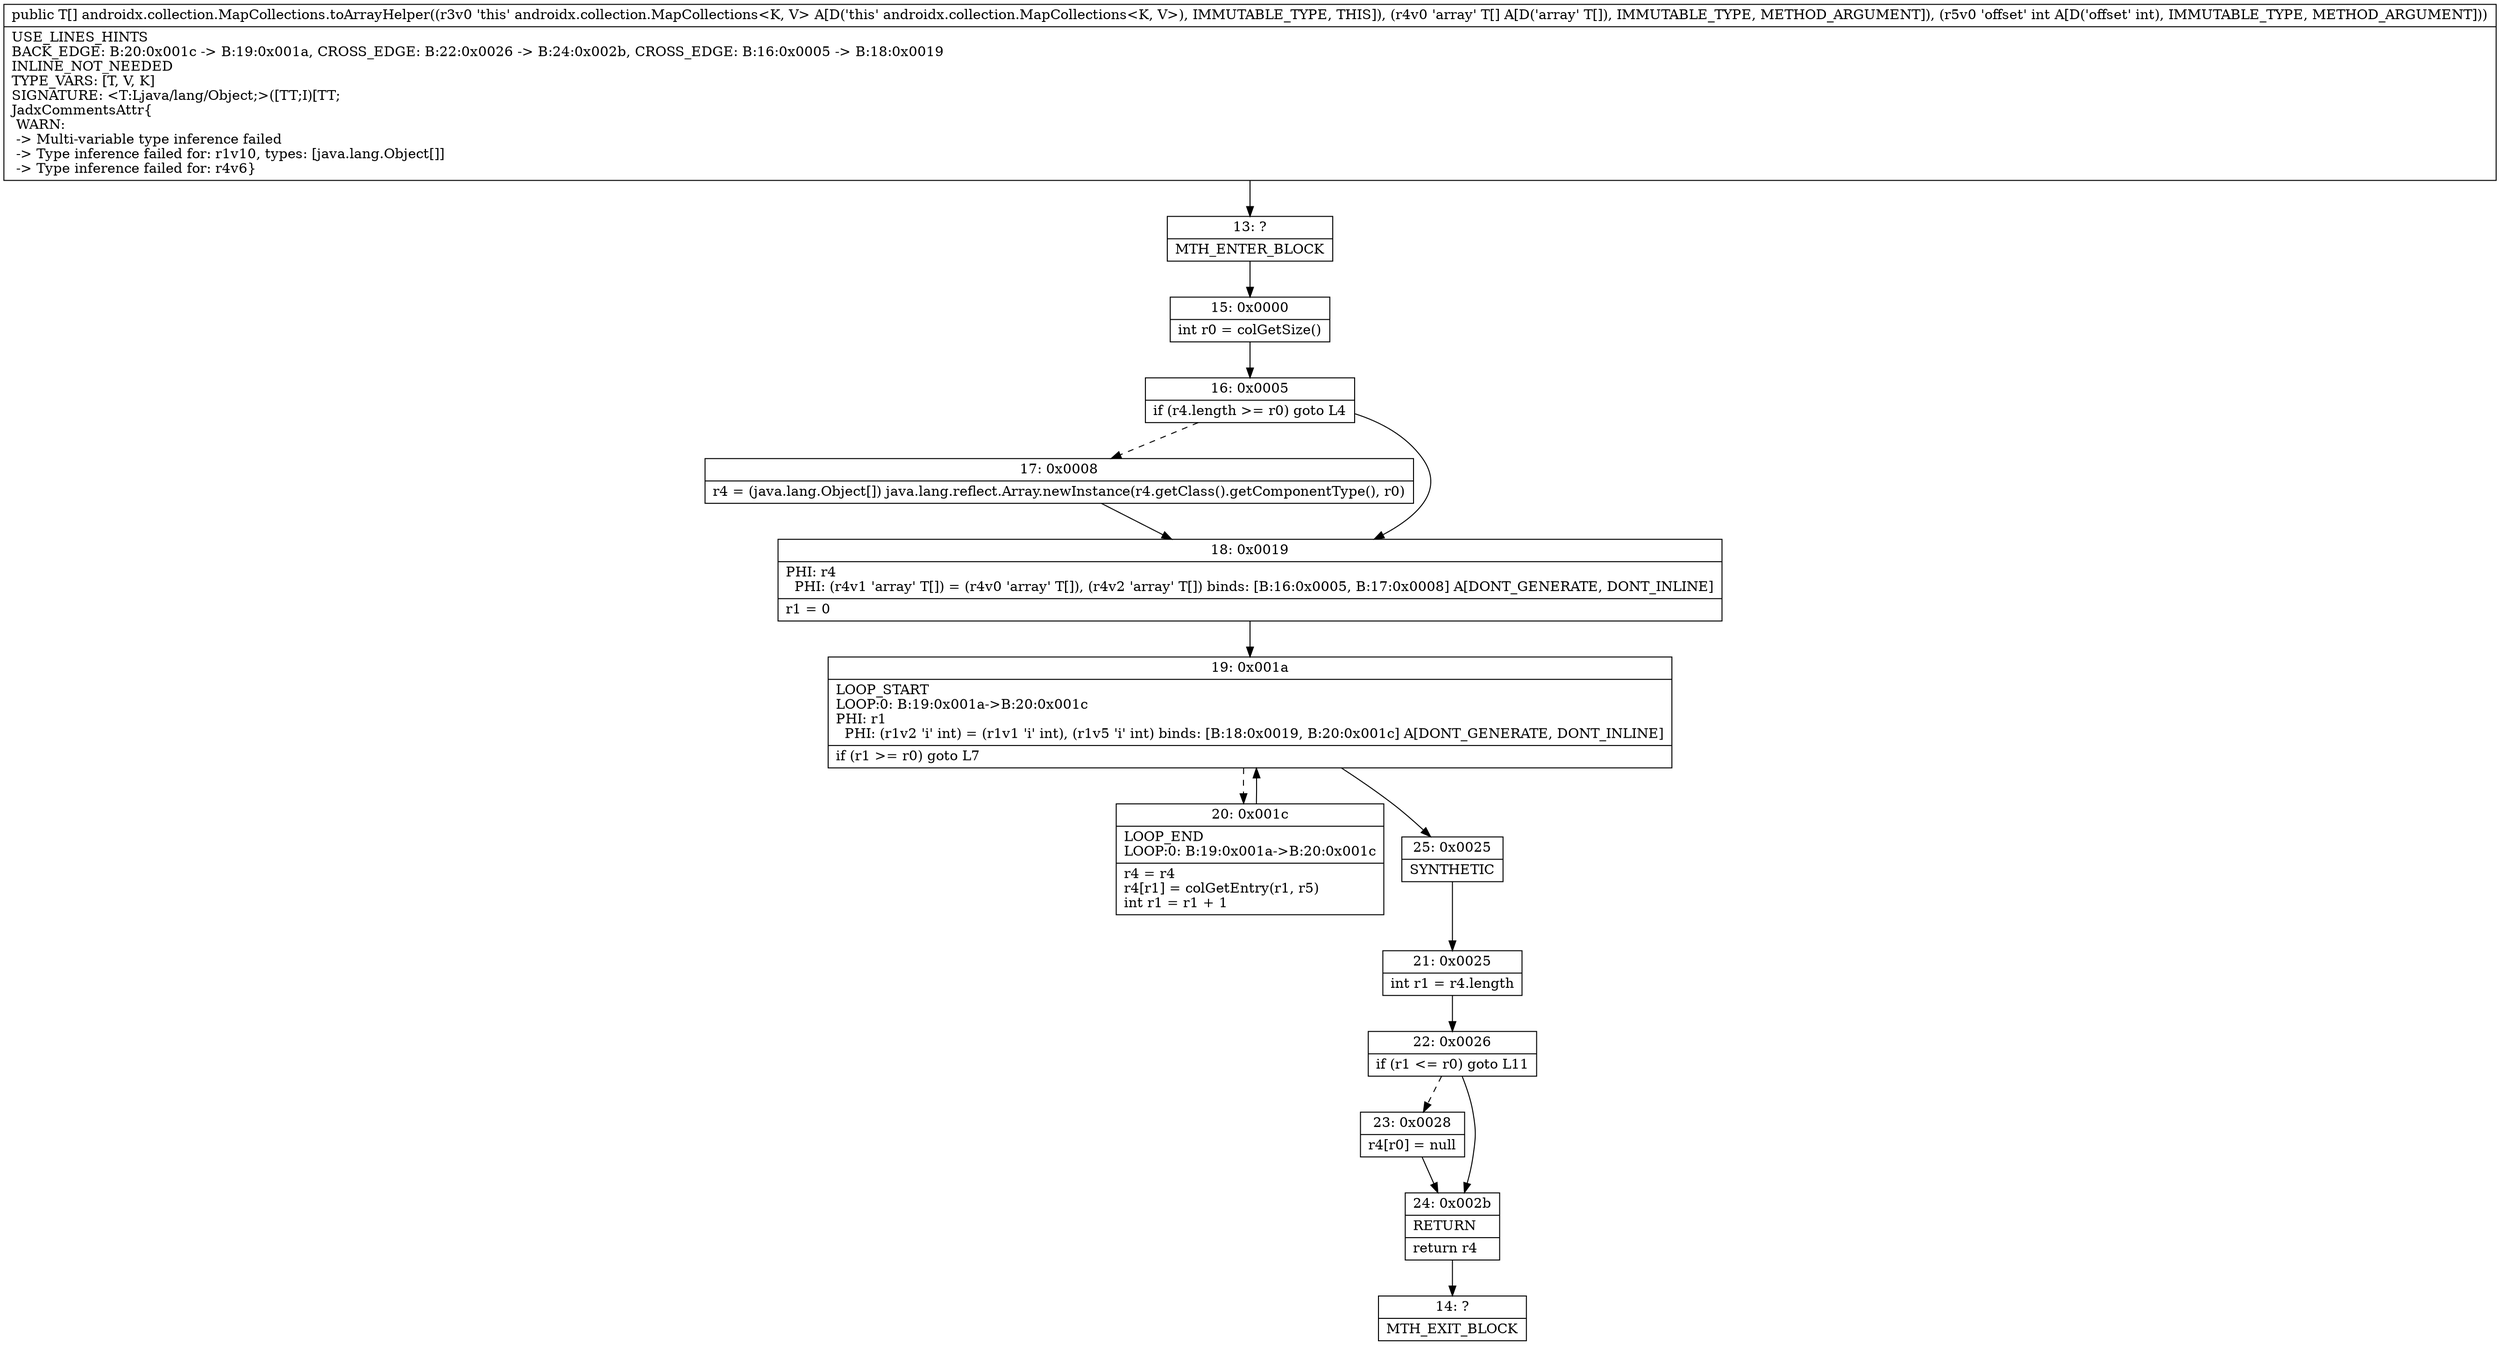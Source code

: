 digraph "CFG forandroidx.collection.MapCollections.toArrayHelper([Ljava\/lang\/Object;I)[Ljava\/lang\/Object;" {
Node_13 [shape=record,label="{13\:\ ?|MTH_ENTER_BLOCK\l}"];
Node_15 [shape=record,label="{15\:\ 0x0000|int r0 = colGetSize()\l}"];
Node_16 [shape=record,label="{16\:\ 0x0005|if (r4.length \>= r0) goto L4\l}"];
Node_17 [shape=record,label="{17\:\ 0x0008|r4 = (java.lang.Object[]) java.lang.reflect.Array.newInstance(r4.getClass().getComponentType(), r0)\l}"];
Node_18 [shape=record,label="{18\:\ 0x0019|PHI: r4 \l  PHI: (r4v1 'array' T[]) = (r4v0 'array' T[]), (r4v2 'array' T[]) binds: [B:16:0x0005, B:17:0x0008] A[DONT_GENERATE, DONT_INLINE]\l|r1 = 0\l}"];
Node_19 [shape=record,label="{19\:\ 0x001a|LOOP_START\lLOOP:0: B:19:0x001a\-\>B:20:0x001c\lPHI: r1 \l  PHI: (r1v2 'i' int) = (r1v1 'i' int), (r1v5 'i' int) binds: [B:18:0x0019, B:20:0x001c] A[DONT_GENERATE, DONT_INLINE]\l|if (r1 \>= r0) goto L7\l}"];
Node_20 [shape=record,label="{20\:\ 0x001c|LOOP_END\lLOOP:0: B:19:0x001a\-\>B:20:0x001c\l|r4 = r4\lr4[r1] = colGetEntry(r1, r5)\lint r1 = r1 + 1\l}"];
Node_25 [shape=record,label="{25\:\ 0x0025|SYNTHETIC\l}"];
Node_21 [shape=record,label="{21\:\ 0x0025|int r1 = r4.length\l}"];
Node_22 [shape=record,label="{22\:\ 0x0026|if (r1 \<= r0) goto L11\l}"];
Node_23 [shape=record,label="{23\:\ 0x0028|r4[r0] = null\l}"];
Node_24 [shape=record,label="{24\:\ 0x002b|RETURN\l|return r4\l}"];
Node_14 [shape=record,label="{14\:\ ?|MTH_EXIT_BLOCK\l}"];
MethodNode[shape=record,label="{public T[] androidx.collection.MapCollections.toArrayHelper((r3v0 'this' androidx.collection.MapCollections\<K, V\> A[D('this' androidx.collection.MapCollections\<K, V\>), IMMUTABLE_TYPE, THIS]), (r4v0 'array' T[] A[D('array' T[]), IMMUTABLE_TYPE, METHOD_ARGUMENT]), (r5v0 'offset' int A[D('offset' int), IMMUTABLE_TYPE, METHOD_ARGUMENT]))  | USE_LINES_HINTS\lBACK_EDGE: B:20:0x001c \-\> B:19:0x001a, CROSS_EDGE: B:22:0x0026 \-\> B:24:0x002b, CROSS_EDGE: B:16:0x0005 \-\> B:18:0x0019\lINLINE_NOT_NEEDED\lTYPE_VARS: [T, V, K]\lSIGNATURE: \<T:Ljava\/lang\/Object;\>([TT;I)[TT;\lJadxCommentsAttr\{\l WARN: \l \-\> Multi\-variable type inference failed\l \-\> Type inference failed for: r1v10, types: [java.lang.Object[]]\l \-\> Type inference failed for: r4v6\}\l}"];
MethodNode -> Node_13;Node_13 -> Node_15;
Node_15 -> Node_16;
Node_16 -> Node_17[style=dashed];
Node_16 -> Node_18;
Node_17 -> Node_18;
Node_18 -> Node_19;
Node_19 -> Node_20[style=dashed];
Node_19 -> Node_25;
Node_20 -> Node_19;
Node_25 -> Node_21;
Node_21 -> Node_22;
Node_22 -> Node_23[style=dashed];
Node_22 -> Node_24;
Node_23 -> Node_24;
Node_24 -> Node_14;
}

